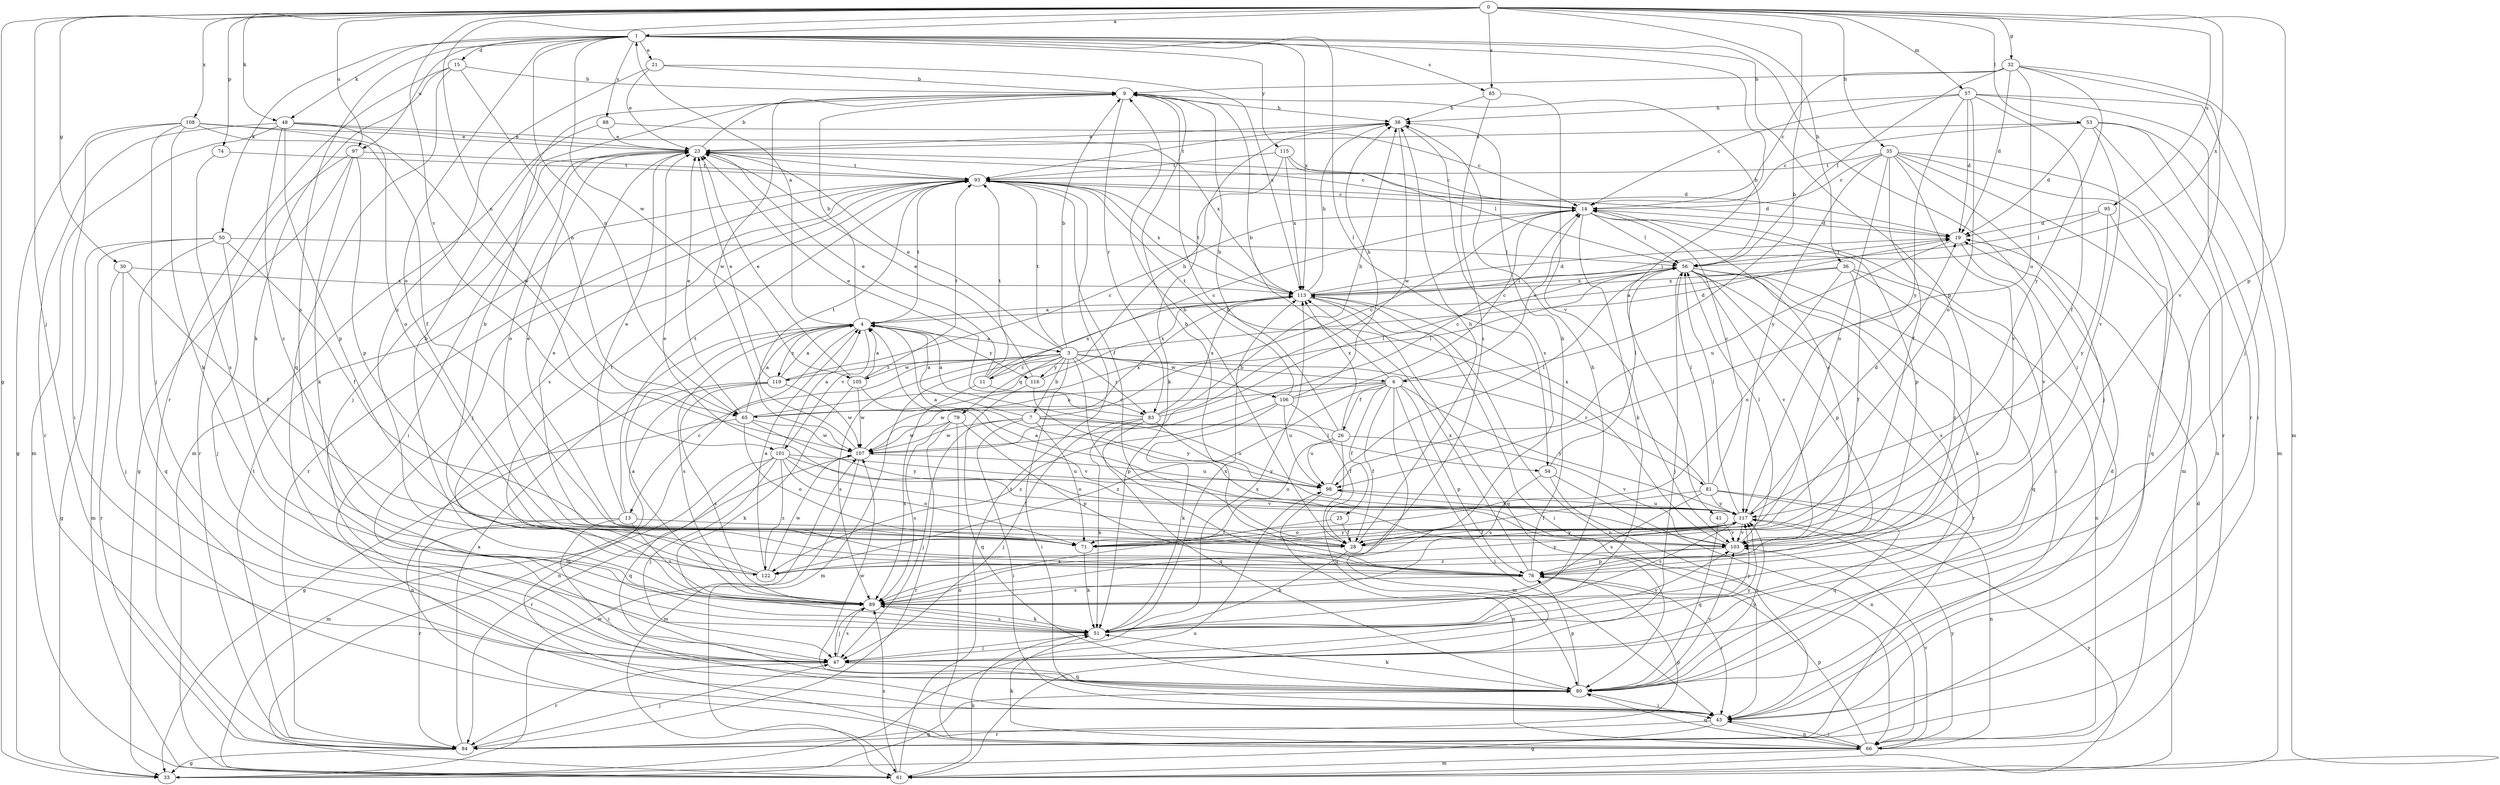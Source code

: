 strict digraph  {
0;
1;
3;
4;
6;
7;
9;
11;
13;
14;
15;
19;
21;
23;
25;
26;
28;
30;
32;
33;
35;
36;
38;
41;
43;
47;
48;
50;
51;
53;
54;
56;
57;
61;
65;
66;
71;
74;
76;
79;
80;
81;
83;
84;
85;
88;
89;
93;
95;
97;
98;
101;
103;
105;
106;
107;
108;
113;
115;
116;
117;
119;
122;
0 -> 1  [label=a];
0 -> 6  [label=b];
0 -> 30  [label=g];
0 -> 32  [label=g];
0 -> 33  [label=g];
0 -> 35  [label=h];
0 -> 36  [label=h];
0 -> 47  [label=j];
0 -> 48  [label=k];
0 -> 53  [label=l];
0 -> 57  [label=m];
0 -> 65  [label=n];
0 -> 74  [label=p];
0 -> 76  [label=p];
0 -> 85  [label=s];
0 -> 95  [label=u];
0 -> 97  [label=u];
0 -> 101  [label=v];
0 -> 108  [label=x];
0 -> 113  [label=x];
1 -> 15  [label=d];
1 -> 21  [label=e];
1 -> 41  [label=i];
1 -> 43  [label=i];
1 -> 48  [label=k];
1 -> 50  [label=k];
1 -> 54  [label=l];
1 -> 65  [label=n];
1 -> 71  [label=o];
1 -> 76  [label=p];
1 -> 85  [label=s];
1 -> 88  [label=s];
1 -> 89  [label=s];
1 -> 97  [label=u];
1 -> 105  [label=w];
1 -> 113  [label=x];
1 -> 115  [label=y];
3 -> 6  [label=b];
3 -> 7  [label=b];
3 -> 9  [label=b];
3 -> 11  [label=c];
3 -> 13  [label=c];
3 -> 19  [label=d];
3 -> 23  [label=e];
3 -> 43  [label=i];
3 -> 61  [label=m];
3 -> 76  [label=p];
3 -> 79  [label=q];
3 -> 81  [label=r];
3 -> 83  [label=r];
3 -> 89  [label=s];
3 -> 93  [label=t];
3 -> 105  [label=w];
3 -> 106  [label=w];
3 -> 116  [label=y];
3 -> 119  [label=z];
4 -> 1  [label=a];
4 -> 3  [label=a];
4 -> 9  [label=b];
4 -> 61  [label=m];
4 -> 89  [label=s];
4 -> 93  [label=t];
4 -> 101  [label=v];
4 -> 116  [label=y];
4 -> 119  [label=z];
6 -> 9  [label=b];
6 -> 14  [label=c];
6 -> 25  [label=f];
6 -> 26  [label=f];
6 -> 28  [label=f];
6 -> 43  [label=i];
6 -> 61  [label=m];
6 -> 65  [label=n];
6 -> 76  [label=p];
6 -> 107  [label=w];
6 -> 117  [label=y];
6 -> 122  [label=z];
7 -> 4  [label=a];
7 -> 43  [label=i];
7 -> 47  [label=j];
7 -> 54  [label=l];
7 -> 56  [label=l];
7 -> 71  [label=o];
7 -> 98  [label=u];
7 -> 107  [label=w];
9 -> 38  [label=h];
9 -> 83  [label=r];
9 -> 107  [label=w];
11 -> 14  [label=c];
11 -> 23  [label=e];
11 -> 83  [label=r];
11 -> 89  [label=s];
11 -> 93  [label=t];
11 -> 113  [label=x];
13 -> 23  [label=e];
13 -> 28  [label=f];
13 -> 43  [label=i];
13 -> 84  [label=r];
13 -> 89  [label=s];
13 -> 93  [label=t];
14 -> 19  [label=d];
14 -> 43  [label=i];
14 -> 51  [label=k];
14 -> 56  [label=l];
14 -> 76  [label=p];
15 -> 9  [label=b];
15 -> 51  [label=k];
15 -> 65  [label=n];
15 -> 80  [label=q];
15 -> 84  [label=r];
19 -> 56  [label=l];
19 -> 98  [label=u];
19 -> 103  [label=v];
21 -> 9  [label=b];
21 -> 23  [label=e];
21 -> 113  [label=x];
21 -> 122  [label=z];
23 -> 9  [label=b];
23 -> 14  [label=c];
23 -> 19  [label=d];
23 -> 43  [label=i];
23 -> 47  [label=j];
23 -> 71  [label=o];
23 -> 93  [label=t];
25 -> 28  [label=f];
25 -> 89  [label=s];
26 -> 4  [label=a];
26 -> 9  [label=b];
26 -> 71  [label=o];
26 -> 80  [label=q];
26 -> 98  [label=u];
26 -> 103  [label=v];
26 -> 113  [label=x];
28 -> 9  [label=b];
28 -> 38  [label=h];
28 -> 51  [label=k];
28 -> 117  [label=y];
30 -> 28  [label=f];
30 -> 47  [label=j];
30 -> 84  [label=r];
30 -> 113  [label=x];
32 -> 9  [label=b];
32 -> 14  [label=c];
32 -> 19  [label=d];
32 -> 47  [label=j];
32 -> 56  [label=l];
32 -> 98  [label=u];
32 -> 103  [label=v];
32 -> 117  [label=y];
33 -> 80  [label=q];
33 -> 98  [label=u];
33 -> 107  [label=w];
35 -> 14  [label=c];
35 -> 28  [label=f];
35 -> 43  [label=i];
35 -> 47  [label=j];
35 -> 61  [label=m];
35 -> 66  [label=n];
35 -> 71  [label=o];
35 -> 93  [label=t];
35 -> 103  [label=v];
35 -> 117  [label=y];
36 -> 4  [label=a];
36 -> 28  [label=f];
36 -> 66  [label=n];
36 -> 71  [label=o];
36 -> 113  [label=x];
36 -> 122  [label=z];
38 -> 23  [label=e];
38 -> 89  [label=s];
38 -> 93  [label=t];
38 -> 107  [label=w];
41 -> 80  [label=q];
41 -> 103  [label=v];
43 -> 33  [label=g];
43 -> 66  [label=n];
43 -> 84  [label=r];
47 -> 80  [label=q];
47 -> 84  [label=r];
47 -> 89  [label=s];
47 -> 113  [label=x];
47 -> 117  [label=y];
48 -> 23  [label=e];
48 -> 61  [label=m];
48 -> 71  [label=o];
48 -> 76  [label=p];
48 -> 84  [label=r];
48 -> 113  [label=x];
48 -> 122  [label=z];
50 -> 28  [label=f];
50 -> 33  [label=g];
50 -> 47  [label=j];
50 -> 56  [label=l];
50 -> 61  [label=m];
50 -> 80  [label=q];
51 -> 38  [label=h];
51 -> 47  [label=j];
51 -> 89  [label=s];
51 -> 103  [label=v];
51 -> 113  [label=x];
51 -> 117  [label=y];
53 -> 14  [label=c];
53 -> 19  [label=d];
53 -> 23  [label=e];
53 -> 43  [label=i];
53 -> 61  [label=m];
53 -> 84  [label=r];
53 -> 103  [label=v];
54 -> 43  [label=i];
54 -> 56  [label=l];
54 -> 66  [label=n];
54 -> 89  [label=s];
56 -> 9  [label=b];
56 -> 47  [label=j];
56 -> 51  [label=k];
56 -> 76  [label=p];
56 -> 80  [label=q];
56 -> 84  [label=r];
56 -> 89  [label=s];
56 -> 103  [label=v];
56 -> 113  [label=x];
57 -> 14  [label=c];
57 -> 19  [label=d];
57 -> 28  [label=f];
57 -> 38  [label=h];
57 -> 61  [label=m];
57 -> 71  [label=o];
57 -> 84  [label=r];
57 -> 117  [label=y];
61 -> 51  [label=k];
61 -> 89  [label=s];
61 -> 93  [label=t];
61 -> 117  [label=y];
65 -> 4  [label=a];
65 -> 14  [label=c];
65 -> 23  [label=e];
65 -> 38  [label=h];
65 -> 66  [label=n];
65 -> 71  [label=o];
65 -> 107  [label=w];
65 -> 117  [label=y];
66 -> 19  [label=d];
66 -> 43  [label=i];
66 -> 51  [label=k];
66 -> 61  [label=m];
66 -> 76  [label=p];
66 -> 80  [label=q];
66 -> 103  [label=v];
66 -> 117  [label=y];
71 -> 23  [label=e];
71 -> 51  [label=k];
71 -> 117  [label=y];
74 -> 89  [label=s];
74 -> 93  [label=t];
76 -> 9  [label=b];
76 -> 23  [label=e];
76 -> 38  [label=h];
76 -> 43  [label=i];
76 -> 89  [label=s];
76 -> 113  [label=x];
79 -> 66  [label=n];
79 -> 76  [label=p];
79 -> 84  [label=r];
79 -> 89  [label=s];
79 -> 107  [label=w];
80 -> 19  [label=d];
80 -> 43  [label=i];
80 -> 51  [label=k];
80 -> 76  [label=p];
80 -> 103  [label=v];
80 -> 107  [label=w];
80 -> 117  [label=y];
81 -> 14  [label=c];
81 -> 28  [label=f];
81 -> 56  [label=l];
81 -> 66  [label=n];
81 -> 80  [label=q];
81 -> 89  [label=s];
81 -> 113  [label=x];
81 -> 117  [label=y];
83 -> 23  [label=e];
83 -> 38  [label=h];
83 -> 47  [label=j];
83 -> 51  [label=k];
83 -> 56  [label=l];
83 -> 80  [label=q];
83 -> 113  [label=x];
83 -> 117  [label=y];
84 -> 4  [label=a];
84 -> 33  [label=g];
84 -> 47  [label=j];
84 -> 76  [label=p];
84 -> 93  [label=t];
85 -> 38  [label=h];
85 -> 89  [label=s];
85 -> 103  [label=v];
88 -> 14  [label=c];
88 -> 23  [label=e];
88 -> 61  [label=m];
89 -> 4  [label=a];
89 -> 9  [label=b];
89 -> 47  [label=j];
89 -> 51  [label=k];
93 -> 14  [label=c];
93 -> 19  [label=d];
93 -> 28  [label=f];
93 -> 47  [label=j];
93 -> 84  [label=r];
93 -> 89  [label=s];
93 -> 113  [label=x];
95 -> 19  [label=d];
95 -> 56  [label=l];
95 -> 80  [label=q];
95 -> 117  [label=y];
97 -> 33  [label=g];
97 -> 51  [label=k];
97 -> 76  [label=p];
97 -> 84  [label=r];
97 -> 93  [label=t];
98 -> 4  [label=a];
98 -> 56  [label=l];
98 -> 66  [label=n];
98 -> 117  [label=y];
101 -> 4  [label=a];
101 -> 28  [label=f];
101 -> 47  [label=j];
101 -> 61  [label=m];
101 -> 71  [label=o];
101 -> 80  [label=q];
101 -> 98  [label=u];
101 -> 103  [label=v];
101 -> 122  [label=z];
103 -> 4  [label=a];
103 -> 9  [label=b];
103 -> 14  [label=c];
103 -> 23  [label=e];
103 -> 56  [label=l];
103 -> 76  [label=p];
103 -> 122  [label=z];
105 -> 4  [label=a];
105 -> 23  [label=e];
105 -> 51  [label=k];
105 -> 93  [label=t];
105 -> 103  [label=v];
105 -> 107  [label=w];
106 -> 14  [label=c];
106 -> 28  [label=f];
106 -> 38  [label=h];
106 -> 51  [label=k];
106 -> 93  [label=t];
106 -> 98  [label=u];
106 -> 122  [label=z];
107 -> 14  [label=c];
107 -> 61  [label=m];
107 -> 84  [label=r];
107 -> 93  [label=t];
107 -> 98  [label=u];
107 -> 113  [label=x];
108 -> 23  [label=e];
108 -> 28  [label=f];
108 -> 33  [label=g];
108 -> 43  [label=i];
108 -> 47  [label=j];
108 -> 51  [label=k];
108 -> 107  [label=w];
113 -> 4  [label=a];
113 -> 19  [label=d];
113 -> 38  [label=h];
113 -> 43  [label=i];
113 -> 56  [label=l];
113 -> 66  [label=n];
113 -> 80  [label=q];
113 -> 93  [label=t];
115 -> 14  [label=c];
115 -> 51  [label=k];
115 -> 56  [label=l];
115 -> 93  [label=t];
115 -> 113  [label=x];
116 -> 23  [label=e];
116 -> 80  [label=q];
116 -> 113  [label=x];
116 -> 117  [label=y];
117 -> 19  [label=d];
117 -> 28  [label=f];
117 -> 56  [label=l];
117 -> 71  [label=o];
117 -> 89  [label=s];
117 -> 98  [label=u];
117 -> 103  [label=v];
119 -> 4  [label=a];
119 -> 14  [label=c];
119 -> 23  [label=e];
119 -> 33  [label=g];
119 -> 66  [label=n];
119 -> 89  [label=s];
119 -> 107  [label=w];
122 -> 4  [label=a];
122 -> 9  [label=b];
122 -> 93  [label=t];
122 -> 107  [label=w];
122 -> 117  [label=y];
}
